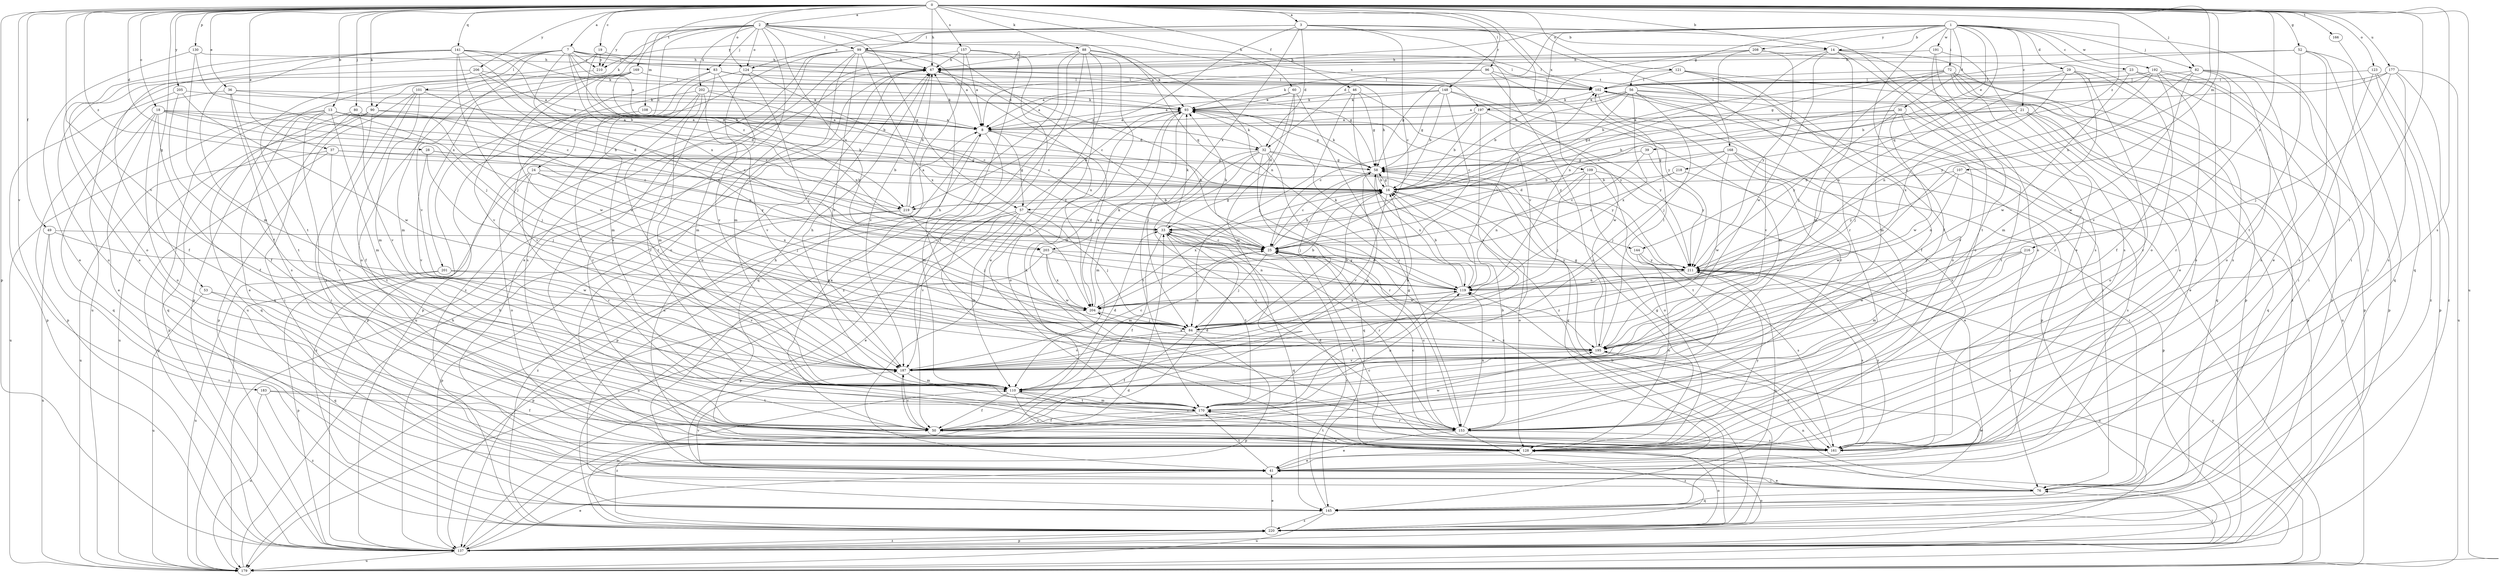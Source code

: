 strict digraph  {
0;
1;
2;
3;
7;
8;
13;
14;
16;
18;
19;
21;
23;
24;
25;
28;
29;
30;
32;
33;
36;
37;
39;
41;
46;
49;
50;
52;
53;
56;
57;
58;
60;
67;
72;
76;
80;
82;
83;
84;
88;
90;
93;
96;
99;
101;
102;
107;
108;
109;
110;
119;
121;
123;
124;
128;
130;
137;
141;
144;
145;
148;
153;
157;
161;
166;
168;
169;
170;
177;
179;
183;
187;
191;
192;
195;
197;
201;
202;
203;
204;
205;
206;
208;
210;
211;
216;
218;
219;
220;
0 -> 2  [label=a];
0 -> 3  [label=a];
0 -> 7  [label=a];
0 -> 13  [label=b];
0 -> 14  [label=b];
0 -> 18  [label=c];
0 -> 19  [label=c];
0 -> 28  [label=d];
0 -> 36  [label=e];
0 -> 37  [label=e];
0 -> 46  [label=f];
0 -> 49  [label=f];
0 -> 52  [label=g];
0 -> 53  [label=g];
0 -> 60  [label=h];
0 -> 67  [label=h];
0 -> 80  [label=j];
0 -> 82  [label=j];
0 -> 88  [label=k];
0 -> 90  [label=k];
0 -> 96  [label=l];
0 -> 107  [label=m];
0 -> 119  [label=n];
0 -> 121  [label=o];
0 -> 123  [label=o];
0 -> 124  [label=o];
0 -> 130  [label=p];
0 -> 137  [label=p];
0 -> 141  [label=q];
0 -> 148  [label=r];
0 -> 153  [label=r];
0 -> 157  [label=s];
0 -> 161  [label=s];
0 -> 166  [label=t];
0 -> 168  [label=t];
0 -> 169  [label=t];
0 -> 177  [label=u];
0 -> 179  [label=u];
0 -> 183  [label=v];
0 -> 187  [label=v];
0 -> 205  [label=y];
0 -> 206  [label=y];
0 -> 216  [label=z];
0 -> 218  [label=z];
0 -> 219  [label=z];
1 -> 8  [label=a];
1 -> 14  [label=b];
1 -> 21  [label=c];
1 -> 23  [label=c];
1 -> 29  [label=d];
1 -> 30  [label=d];
1 -> 32  [label=d];
1 -> 39  [label=e];
1 -> 50  [label=f];
1 -> 56  [label=g];
1 -> 72  [label=i];
1 -> 76  [label=i];
1 -> 82  [label=j];
1 -> 144  [label=q];
1 -> 191  [label=w];
1 -> 192  [label=w];
1 -> 197  [label=x];
1 -> 208  [label=y];
1 -> 210  [label=y];
2 -> 14  [label=b];
2 -> 24  [label=c];
2 -> 57  [label=g];
2 -> 83  [label=j];
2 -> 90  [label=k];
2 -> 99  [label=l];
2 -> 108  [label=m];
2 -> 124  [label=o];
2 -> 144  [label=q];
2 -> 161  [label=s];
2 -> 197  [label=x];
2 -> 201  [label=x];
2 -> 202  [label=x];
2 -> 203  [label=x];
2 -> 210  [label=y];
3 -> 25  [label=c];
3 -> 32  [label=d];
3 -> 41  [label=e];
3 -> 99  [label=l];
3 -> 109  [label=m];
3 -> 124  [label=o];
3 -> 153  [label=r];
3 -> 187  [label=v];
3 -> 203  [label=x];
3 -> 219  [label=z];
7 -> 8  [label=a];
7 -> 16  [label=b];
7 -> 32  [label=d];
7 -> 83  [label=j];
7 -> 101  [label=l];
7 -> 102  [label=l];
7 -> 137  [label=p];
7 -> 179  [label=u];
7 -> 187  [label=v];
7 -> 203  [label=x];
7 -> 204  [label=x];
7 -> 210  [label=y];
8 -> 32  [label=d];
8 -> 57  [label=g];
8 -> 110  [label=m];
8 -> 137  [label=p];
8 -> 204  [label=x];
13 -> 8  [label=a];
13 -> 16  [label=b];
13 -> 41  [label=e];
13 -> 84  [label=j];
13 -> 110  [label=m];
13 -> 145  [label=q];
13 -> 161  [label=s];
13 -> 179  [label=u];
13 -> 204  [label=x];
14 -> 67  [label=h];
14 -> 110  [label=m];
14 -> 119  [label=n];
14 -> 128  [label=o];
14 -> 137  [label=p];
14 -> 161  [label=s];
14 -> 195  [label=w];
16 -> 57  [label=g];
16 -> 58  [label=g];
16 -> 67  [label=h];
16 -> 128  [label=o];
16 -> 187  [label=v];
16 -> 204  [label=x];
16 -> 219  [label=z];
18 -> 8  [label=a];
18 -> 16  [label=b];
18 -> 25  [label=c];
18 -> 41  [label=e];
18 -> 50  [label=f];
18 -> 128  [label=o];
18 -> 145  [label=q];
18 -> 219  [label=z];
19 -> 67  [label=h];
19 -> 170  [label=t];
19 -> 210  [label=y];
19 -> 219  [label=z];
21 -> 8  [label=a];
21 -> 16  [label=b];
21 -> 41  [label=e];
21 -> 84  [label=j];
21 -> 128  [label=o];
21 -> 145  [label=q];
23 -> 76  [label=i];
23 -> 102  [label=l];
23 -> 195  [label=w];
23 -> 220  [label=z];
24 -> 16  [label=b];
24 -> 84  [label=j];
24 -> 128  [label=o];
24 -> 153  [label=r];
24 -> 204  [label=x];
24 -> 220  [label=z];
25 -> 16  [label=b];
25 -> 84  [label=j];
25 -> 93  [label=k];
25 -> 110  [label=m];
25 -> 195  [label=w];
25 -> 211  [label=y];
28 -> 16  [label=b];
28 -> 58  [label=g];
28 -> 84  [label=j];
28 -> 187  [label=v];
29 -> 102  [label=l];
29 -> 110  [label=m];
29 -> 119  [label=n];
29 -> 153  [label=r];
29 -> 161  [label=s];
29 -> 204  [label=x];
30 -> 8  [label=a];
30 -> 58  [label=g];
30 -> 170  [label=t];
30 -> 187  [label=v];
30 -> 195  [label=w];
30 -> 211  [label=y];
32 -> 58  [label=g];
32 -> 93  [label=k];
32 -> 110  [label=m];
32 -> 145  [label=q];
32 -> 153  [label=r];
32 -> 161  [label=s];
32 -> 170  [label=t];
32 -> 211  [label=y];
32 -> 220  [label=z];
33 -> 25  [label=c];
33 -> 50  [label=f];
33 -> 93  [label=k];
33 -> 145  [label=q];
33 -> 153  [label=r];
33 -> 170  [label=t];
36 -> 8  [label=a];
36 -> 93  [label=k];
36 -> 137  [label=p];
36 -> 161  [label=s];
36 -> 170  [label=t];
37 -> 58  [label=g];
37 -> 137  [label=p];
37 -> 170  [label=t];
37 -> 179  [label=u];
37 -> 211  [label=y];
39 -> 25  [label=c];
39 -> 58  [label=g];
39 -> 211  [label=y];
41 -> 58  [label=g];
41 -> 76  [label=i];
41 -> 170  [label=t];
46 -> 58  [label=g];
46 -> 84  [label=j];
46 -> 93  [label=k];
46 -> 211  [label=y];
46 -> 220  [label=z];
49 -> 25  [label=c];
49 -> 179  [label=u];
49 -> 195  [label=w];
49 -> 220  [label=z];
50 -> 8  [label=a];
50 -> 33  [label=d];
50 -> 93  [label=k];
50 -> 128  [label=o];
50 -> 187  [label=v];
50 -> 195  [label=w];
52 -> 41  [label=e];
52 -> 58  [label=g];
52 -> 67  [label=h];
52 -> 76  [label=i];
52 -> 145  [label=q];
52 -> 170  [label=t];
53 -> 145  [label=q];
53 -> 179  [label=u];
53 -> 204  [label=x];
56 -> 8  [label=a];
56 -> 16  [label=b];
56 -> 33  [label=d];
56 -> 84  [label=j];
56 -> 93  [label=k];
56 -> 137  [label=p];
56 -> 145  [label=q];
56 -> 187  [label=v];
56 -> 204  [label=x];
57 -> 33  [label=d];
57 -> 41  [label=e];
57 -> 84  [label=j];
57 -> 93  [label=k];
57 -> 110  [label=m];
57 -> 137  [label=p];
57 -> 179  [label=u];
57 -> 187  [label=v];
58 -> 16  [label=b];
58 -> 25  [label=c];
58 -> 84  [label=j];
58 -> 93  [label=k];
58 -> 119  [label=n];
60 -> 8  [label=a];
60 -> 33  [label=d];
60 -> 93  [label=k];
60 -> 110  [label=m];
60 -> 153  [label=r];
67 -> 102  [label=l];
67 -> 128  [label=o];
67 -> 179  [label=u];
67 -> 187  [label=v];
67 -> 204  [label=x];
72 -> 16  [label=b];
72 -> 41  [label=e];
72 -> 84  [label=j];
72 -> 102  [label=l];
72 -> 110  [label=m];
72 -> 137  [label=p];
72 -> 153  [label=r];
72 -> 220  [label=z];
76 -> 25  [label=c];
76 -> 41  [label=e];
76 -> 102  [label=l];
76 -> 145  [label=q];
76 -> 187  [label=v];
80 -> 8  [label=a];
80 -> 76  [label=i];
80 -> 145  [label=q];
80 -> 187  [label=v];
82 -> 76  [label=i];
82 -> 102  [label=l];
82 -> 128  [label=o];
82 -> 161  [label=s];
82 -> 187  [label=v];
82 -> 195  [label=w];
82 -> 211  [label=y];
83 -> 58  [label=g];
83 -> 102  [label=l];
83 -> 110  [label=m];
83 -> 137  [label=p];
83 -> 153  [label=r];
83 -> 161  [label=s];
84 -> 16  [label=b];
84 -> 50  [label=f];
84 -> 137  [label=p];
84 -> 187  [label=v];
84 -> 195  [label=w];
88 -> 41  [label=e];
88 -> 50  [label=f];
88 -> 67  [label=h];
88 -> 93  [label=k];
88 -> 119  [label=n];
88 -> 153  [label=r];
88 -> 170  [label=t];
88 -> 179  [label=u];
88 -> 220  [label=z];
90 -> 8  [label=a];
90 -> 76  [label=i];
90 -> 119  [label=n];
90 -> 137  [label=p];
90 -> 179  [label=u];
93 -> 8  [label=a];
93 -> 58  [label=g];
93 -> 84  [label=j];
93 -> 128  [label=o];
93 -> 211  [label=y];
96 -> 8  [label=a];
96 -> 93  [label=k];
96 -> 102  [label=l];
96 -> 128  [label=o];
96 -> 211  [label=y];
99 -> 8  [label=a];
99 -> 25  [label=c];
99 -> 41  [label=e];
99 -> 50  [label=f];
99 -> 67  [label=h];
99 -> 102  [label=l];
99 -> 110  [label=m];
99 -> 179  [label=u];
99 -> 187  [label=v];
99 -> 204  [label=x];
99 -> 220  [label=z];
101 -> 25  [label=c];
101 -> 50  [label=f];
101 -> 93  [label=k];
101 -> 110  [label=m];
101 -> 137  [label=p];
101 -> 161  [label=s];
102 -> 93  [label=k];
102 -> 137  [label=p];
102 -> 153  [label=r];
107 -> 16  [label=b];
107 -> 119  [label=n];
107 -> 161  [label=s];
107 -> 211  [label=y];
108 -> 8  [label=a];
108 -> 187  [label=v];
109 -> 16  [label=b];
109 -> 41  [label=e];
109 -> 84  [label=j];
109 -> 119  [label=n];
109 -> 128  [label=o];
109 -> 170  [label=t];
110 -> 33  [label=d];
110 -> 50  [label=f];
110 -> 58  [label=g];
110 -> 67  [label=h];
110 -> 153  [label=r];
110 -> 161  [label=s];
110 -> 170  [label=t];
119 -> 16  [label=b];
119 -> 33  [label=d];
119 -> 67  [label=h];
119 -> 93  [label=k];
119 -> 102  [label=l];
119 -> 170  [label=t];
119 -> 204  [label=x];
121 -> 50  [label=f];
121 -> 58  [label=g];
121 -> 102  [label=l];
121 -> 128  [label=o];
121 -> 179  [label=u];
123 -> 102  [label=l];
123 -> 137  [label=p];
123 -> 161  [label=s];
123 -> 220  [label=z];
124 -> 25  [label=c];
124 -> 84  [label=j];
124 -> 102  [label=l];
124 -> 110  [label=m];
124 -> 187  [label=v];
128 -> 33  [label=d];
128 -> 41  [label=e];
128 -> 67  [label=h];
128 -> 170  [label=t];
128 -> 211  [label=y];
130 -> 41  [label=e];
130 -> 67  [label=h];
130 -> 84  [label=j];
130 -> 110  [label=m];
137 -> 33  [label=d];
137 -> 41  [label=e];
137 -> 67  [label=h];
137 -> 76  [label=i];
137 -> 128  [label=o];
137 -> 179  [label=u];
137 -> 220  [label=z];
141 -> 16  [label=b];
141 -> 25  [label=c];
141 -> 33  [label=d];
141 -> 41  [label=e];
141 -> 50  [label=f];
141 -> 67  [label=h];
141 -> 84  [label=j];
141 -> 93  [label=k];
141 -> 128  [label=o];
144 -> 128  [label=o];
144 -> 161  [label=s];
144 -> 211  [label=y];
145 -> 25  [label=c];
145 -> 179  [label=u];
145 -> 195  [label=w];
145 -> 220  [label=z];
148 -> 8  [label=a];
148 -> 16  [label=b];
148 -> 25  [label=c];
148 -> 58  [label=g];
148 -> 93  [label=k];
148 -> 110  [label=m];
148 -> 195  [label=w];
153 -> 16  [label=b];
153 -> 25  [label=c];
153 -> 41  [label=e];
153 -> 119  [label=n];
153 -> 161  [label=s];
153 -> 220  [label=z];
157 -> 8  [label=a];
157 -> 41  [label=e];
157 -> 67  [label=h];
157 -> 128  [label=o];
157 -> 145  [label=q];
157 -> 153  [label=r];
161 -> 25  [label=c];
161 -> 58  [label=g];
161 -> 211  [label=y];
166 -> 145  [label=q];
168 -> 33  [label=d];
168 -> 58  [label=g];
168 -> 76  [label=i];
168 -> 84  [label=j];
168 -> 137  [label=p];
168 -> 153  [label=r];
168 -> 195  [label=w];
169 -> 16  [label=b];
169 -> 102  [label=l];
169 -> 119  [label=n];
169 -> 128  [label=o];
169 -> 187  [label=v];
169 -> 195  [label=w];
170 -> 50  [label=f];
170 -> 58  [label=g];
170 -> 110  [label=m];
170 -> 119  [label=n];
170 -> 153  [label=r];
170 -> 220  [label=z];
177 -> 16  [label=b];
177 -> 84  [label=j];
177 -> 102  [label=l];
177 -> 161  [label=s];
177 -> 179  [label=u];
177 -> 220  [label=z];
179 -> 67  [label=h];
179 -> 102  [label=l];
179 -> 119  [label=n];
179 -> 211  [label=y];
183 -> 50  [label=f];
183 -> 170  [label=t];
183 -> 179  [label=u];
183 -> 220  [label=z];
187 -> 16  [label=b];
187 -> 25  [label=c];
187 -> 50  [label=f];
187 -> 110  [label=m];
191 -> 67  [label=h];
191 -> 128  [label=o];
191 -> 161  [label=s];
191 -> 170  [label=t];
192 -> 25  [label=c];
192 -> 50  [label=f];
192 -> 102  [label=l];
192 -> 119  [label=n];
192 -> 128  [label=o];
192 -> 137  [label=p];
192 -> 153  [label=r];
195 -> 58  [label=g];
195 -> 67  [label=h];
195 -> 102  [label=l];
195 -> 161  [label=s];
195 -> 187  [label=v];
195 -> 204  [label=x];
197 -> 8  [label=a];
197 -> 16  [label=b];
197 -> 25  [label=c];
197 -> 161  [label=s];
197 -> 187  [label=v];
197 -> 211  [label=y];
201 -> 119  [label=n];
201 -> 137  [label=p];
201 -> 179  [label=u];
201 -> 187  [label=v];
202 -> 25  [label=c];
202 -> 93  [label=k];
202 -> 110  [label=m];
202 -> 137  [label=p];
202 -> 153  [label=r];
202 -> 170  [label=t];
202 -> 187  [label=v];
203 -> 119  [label=n];
203 -> 137  [label=p];
203 -> 195  [label=w];
203 -> 204  [label=x];
203 -> 211  [label=y];
204 -> 16  [label=b];
204 -> 84  [label=j];
204 -> 93  [label=k];
204 -> 119  [label=n];
205 -> 50  [label=f];
205 -> 93  [label=k];
205 -> 137  [label=p];
205 -> 195  [label=w];
206 -> 8  [label=a];
206 -> 33  [label=d];
206 -> 50  [label=f];
206 -> 102  [label=l];
206 -> 128  [label=o];
208 -> 16  [label=b];
208 -> 33  [label=d];
208 -> 67  [label=h];
208 -> 128  [label=o];
208 -> 211  [label=y];
210 -> 110  [label=m];
211 -> 119  [label=n];
211 -> 145  [label=q];
211 -> 161  [label=s];
211 -> 179  [label=u];
216 -> 76  [label=i];
216 -> 110  [label=m];
216 -> 195  [label=w];
216 -> 211  [label=y];
218 -> 16  [label=b];
218 -> 25  [label=c];
218 -> 195  [label=w];
219 -> 8  [label=a];
219 -> 16  [label=b];
219 -> 67  [label=h];
219 -> 84  [label=j];
219 -> 137  [label=p];
219 -> 220  [label=z];
220 -> 16  [label=b];
220 -> 41  [label=e];
220 -> 110  [label=m];
220 -> 128  [label=o];
220 -> 137  [label=p];
}
